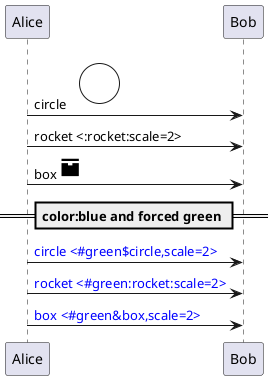 @startuml

sprite circle <svg viewBox="0 0 30 30">
<circle cx="15" cy="15" r="10" />
</svg>

Alice -> Bob : circle <$circle,scale=2>
Alice -> Bob : rocket <:rocket:scale=2>
Alice -> Bob : box <&box,scale=2>

== color:blue and forced green ==
Alice -> Bob : <color:blue>circle <#green$circle,scale=2>
Alice -> Bob : <color:blue>rocket <#green:rocket:scale=2>
Alice -> Bob : <color:blue>box <#green&box,scale=2>


@enduml
